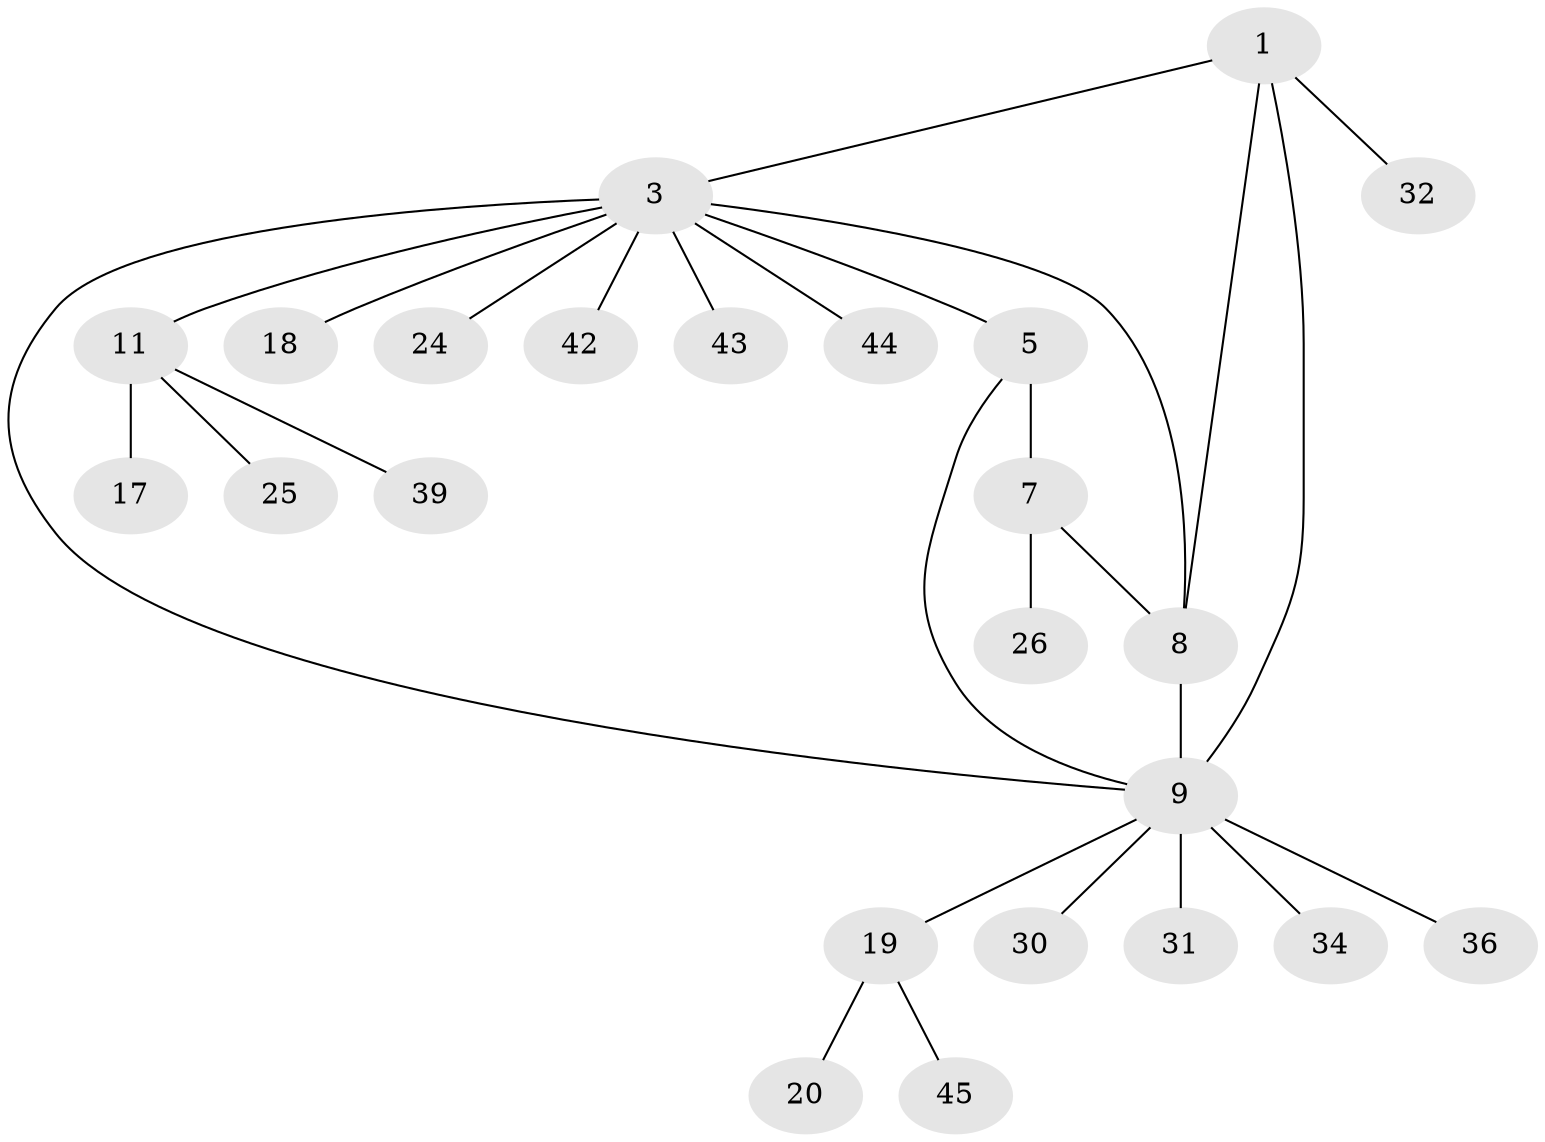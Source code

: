 // original degree distribution, {4: 0.0625, 6: 0.020833333333333332, 3: 0.0625, 10: 0.020833333333333332, 5: 0.08333333333333333, 8: 0.020833333333333332, 2: 0.20833333333333334, 1: 0.5208333333333334}
// Generated by graph-tools (version 1.1) at 2025/16/03/09/25 04:16:02]
// undirected, 24 vertices, 28 edges
graph export_dot {
graph [start="1"]
  node [color=gray90,style=filled];
  1 [super="+2+14"];
  3 [super="+16+37+6"];
  5;
  7 [super="+21+28"];
  8 [super="+27"];
  9 [super="+10"];
  11 [super="+12"];
  17 [super="+46"];
  18;
  19 [super="+33"];
  20;
  24;
  25 [super="+40"];
  26;
  30;
  31;
  32;
  34;
  36;
  39;
  42 [super="+47"];
  43;
  44;
  45;
  1 -- 8;
  1 -- 3 [weight=2];
  1 -- 32;
  1 -- 9 [weight=2];
  3 -- 8;
  3 -- 11 [weight=2];
  3 -- 42;
  3 -- 5;
  3 -- 9;
  3 -- 43;
  3 -- 44;
  3 -- 18;
  3 -- 24;
  5 -- 7;
  5 -- 9;
  7 -- 8;
  7 -- 26;
  8 -- 9;
  9 -- 19;
  9 -- 30;
  9 -- 31;
  9 -- 34;
  9 -- 36;
  11 -- 17;
  11 -- 25;
  11 -- 39;
  19 -- 20;
  19 -- 45;
}
